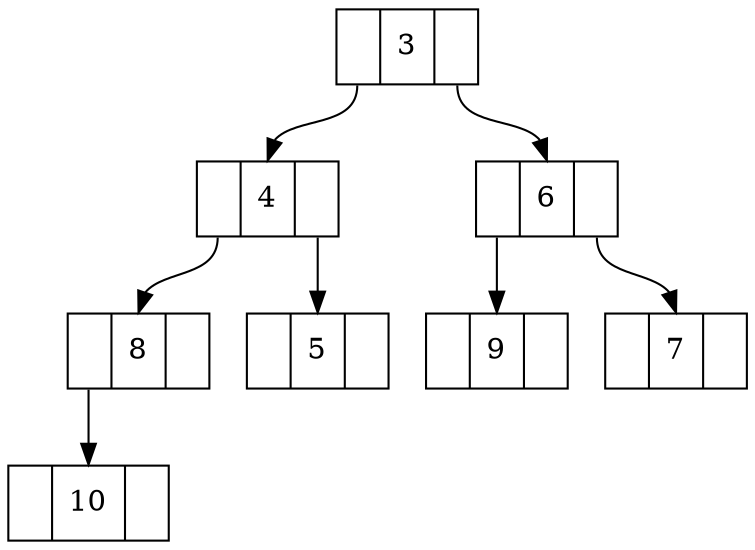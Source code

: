digraph Heap {
	node [shape=record]

	node0 [label = "<f0> |<f1> 3|<f2> "]
	node0:f0 -> node1:f1
	node0:f2 -> node2:f1
	node1 [label = "<f0> |<f1> 4|<f2> "]
	node1:f0 -> node3:f1
	node1:f2 -> node4:f1
	node2 [label = "<f0> |<f1> 6|<f2> "]
	node2:f0 -> node5:f1
	node2:f2 -> node6:f1
	node3 [label = "<f0> |<f1> 8|<f2> "]
	node3:f0 -> node7:f1
	node4 [label = "<f0> |<f1> 5|<f2> "]
	node5 [label = "<f0> |<f1> 9|<f2> "]
	node6 [label = "<f0> |<f1> 7|<f2> "]
	node7 [label = "<f0> |<f1> 10|<f2> "]
}
